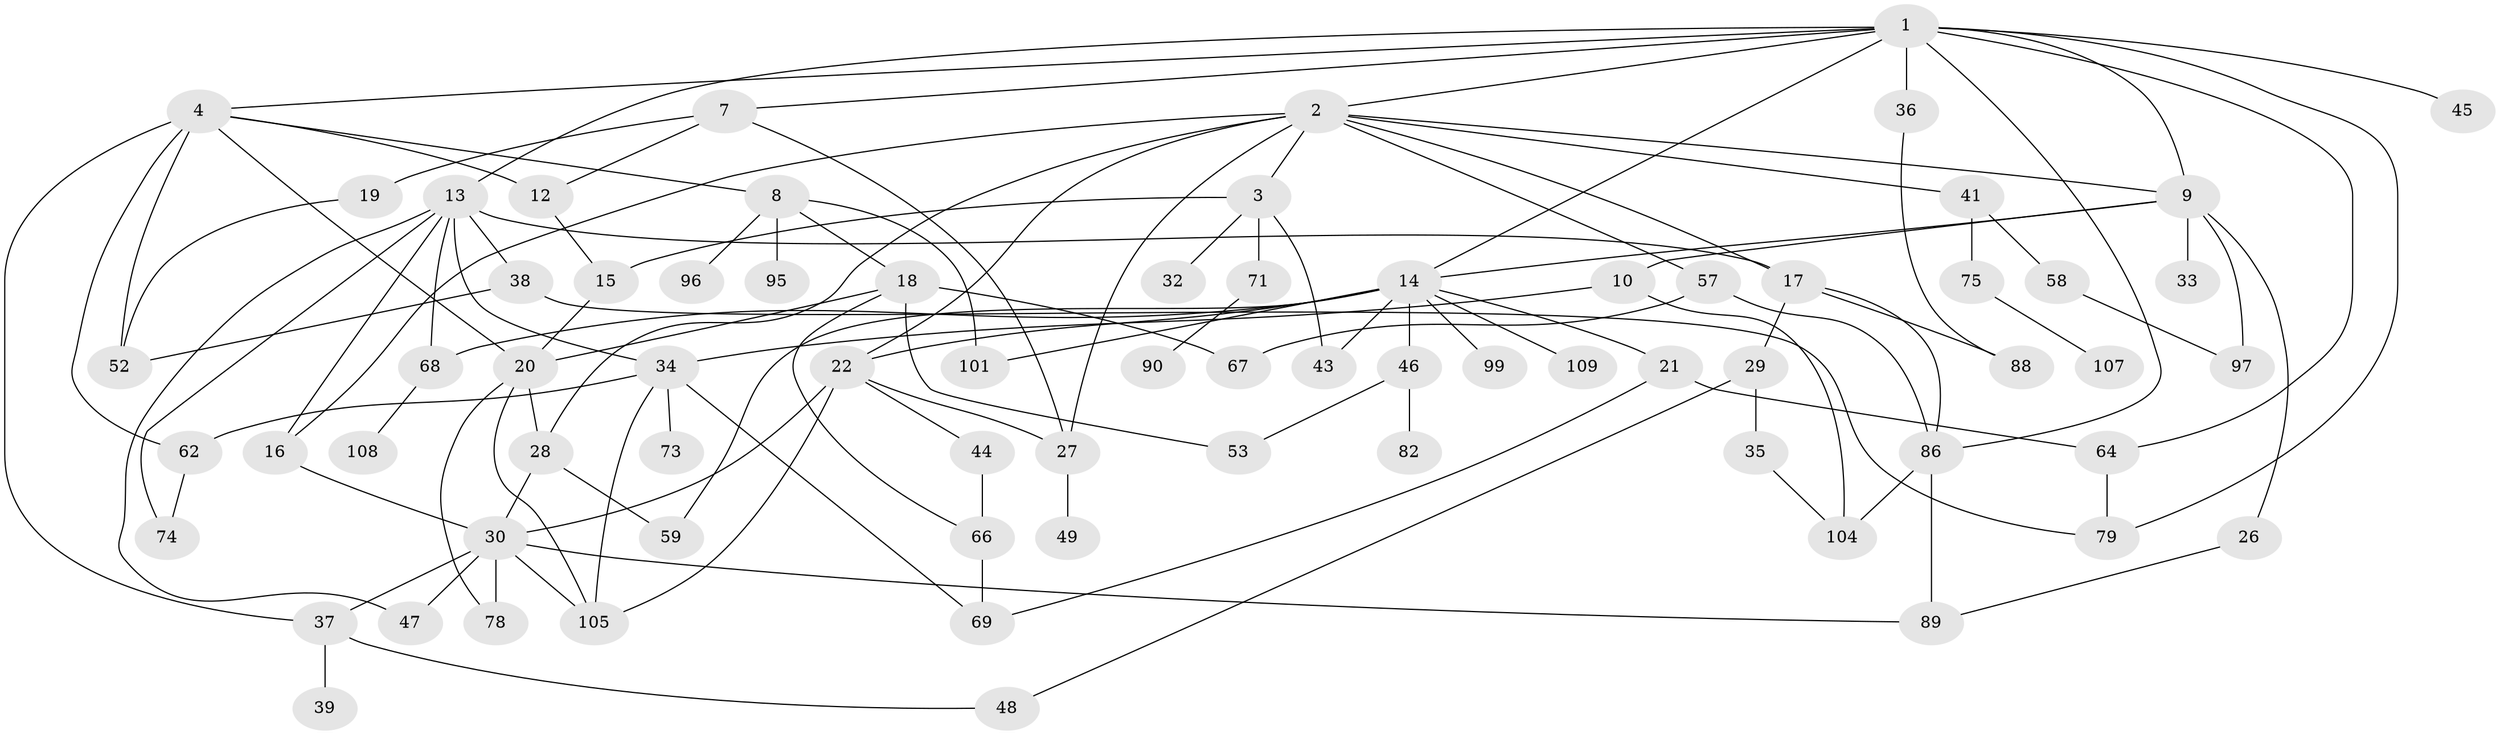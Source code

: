 // Generated by graph-tools (version 1.1) at 2025/23/03/03/25 07:23:31]
// undirected, 72 vertices, 117 edges
graph export_dot {
graph [start="1"]
  node [color=gray90,style=filled];
  1 [super="+6"];
  2 [super="+72"];
  3 [super="+5"];
  4 [super="+24"];
  7;
  8 [super="+11"];
  9 [super="+92"];
  10 [super="+60"];
  12 [super="+65"];
  13 [super="+23"];
  14 [super="+25"];
  15 [super="+94"];
  16;
  17 [super="+42"];
  18 [super="+85"];
  19 [super="+81"];
  20 [super="+56"];
  21 [super="+70"];
  22 [super="+51"];
  26 [super="+40"];
  27 [super="+54"];
  28 [super="+50"];
  29 [super="+31"];
  30 [super="+63"];
  32;
  33;
  34 [super="+55"];
  35;
  36;
  37 [super="+61"];
  38 [super="+110"];
  39;
  41;
  43;
  44;
  45;
  46;
  47;
  48;
  49;
  52;
  53;
  57 [super="+103"];
  58;
  59;
  62 [super="+102"];
  64 [super="+93"];
  66 [super="+84"];
  67 [super="+91"];
  68 [super="+80"];
  69 [super="+76"];
  71 [super="+83"];
  73;
  74;
  75 [super="+77"];
  78;
  79 [super="+87"];
  82;
  86 [super="+106"];
  88;
  89 [super="+98"];
  90;
  95;
  96;
  97 [super="+100"];
  99;
  101;
  104 [super="+111"];
  105;
  107;
  108;
  109;
  1 -- 2;
  1 -- 4;
  1 -- 36;
  1 -- 86;
  1 -- 79;
  1 -- 64;
  1 -- 13;
  1 -- 7;
  1 -- 9;
  1 -- 45;
  1 -- 14;
  2 -- 3;
  2 -- 16;
  2 -- 17;
  2 -- 22;
  2 -- 28;
  2 -- 41;
  2 -- 57;
  2 -- 9;
  2 -- 27;
  3 -- 32;
  3 -- 43;
  3 -- 71;
  3 -- 15;
  4 -- 8;
  4 -- 12;
  4 -- 52;
  4 -- 62 [weight=2];
  4 -- 37;
  4 -- 20;
  7 -- 19;
  7 -- 27;
  7 -- 12;
  8 -- 18;
  8 -- 96;
  8 -- 101;
  8 -- 95;
  9 -- 10 [weight=2];
  9 -- 14;
  9 -- 26;
  9 -- 33;
  9 -- 97;
  10 -- 34;
  10 -- 104;
  12 -- 15;
  13 -- 38;
  13 -- 47;
  13 -- 68;
  13 -- 74;
  13 -- 17;
  13 -- 16;
  13 -- 34;
  14 -- 21;
  14 -- 99;
  14 -- 43;
  14 -- 68;
  14 -- 101;
  14 -- 46;
  14 -- 59;
  14 -- 109;
  14 -- 22;
  15 -- 20;
  16 -- 30 [weight=2];
  17 -- 29;
  17 -- 86;
  17 -- 88;
  18 -- 20;
  18 -- 67;
  18 -- 53;
  18 -- 66;
  19 -- 52;
  20 -- 78;
  20 -- 105;
  20 -- 28;
  21 -- 64;
  21 -- 69;
  22 -- 30;
  22 -- 44;
  22 -- 105;
  22 -- 27;
  26 -- 89;
  27 -- 49;
  28 -- 59;
  28 -- 30;
  29 -- 48;
  29 -- 35;
  30 -- 78;
  30 -- 37;
  30 -- 105;
  30 -- 47;
  30 -- 89;
  34 -- 105;
  34 -- 69;
  34 -- 73;
  34 -- 62;
  35 -- 104;
  36 -- 88;
  37 -- 39;
  37 -- 48;
  38 -- 52;
  38 -- 79;
  41 -- 58;
  41 -- 75;
  44 -- 66;
  46 -- 53;
  46 -- 82;
  57 -- 86;
  57 -- 67;
  58 -- 97;
  62 -- 74;
  64 -- 79;
  66 -- 69;
  68 -- 108;
  71 -- 90;
  75 -- 107;
  86 -- 89;
  86 -- 104 [weight=2];
}
